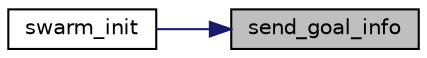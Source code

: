 digraph "send_goal_info"
{
 // LATEX_PDF_SIZE
  edge [fontname="Helvetica",fontsize="10",labelfontname="Helvetica",labelfontsize="10"];
  node [fontname="Helvetica",fontsize="10",shape=record];
  rankdir="RL";
  Node1 [label="send_goal_info",height=0.2,width=0.4,color="black", fillcolor="grey75", style="filled", fontcolor="black",tooltip=" "];
  Node1 -> Node2 [dir="back",color="midnightblue",fontsize="10",style="solid",fontname="Helvetica"];
  Node2 [label="swarm_init",height=0.2,width=0.4,color="black", fillcolor="white", style="filled",URL="$con_steer_8c.html#ac9fc25150ae671d5d5a8f6bec950de95",tooltip=" "];
}
